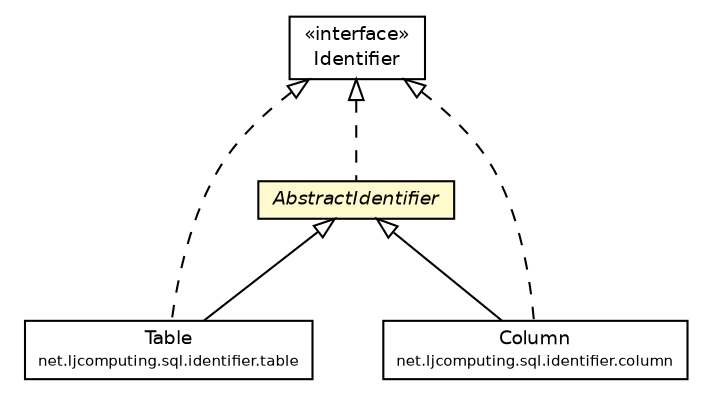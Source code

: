 #!/usr/local/bin/dot
#
# Class diagram 
# Generated by UMLGraph version R5_6 (http://www.umlgraph.org/)
#

digraph G {
	edge [fontname="Helvetica",fontsize=10,labelfontname="Helvetica",labelfontsize=10];
	node [fontname="Helvetica",fontsize=10,shape=plaintext];
	nodesep=0.25;
	ranksep=0.5;
	// net.ljcomputing.sql.identifier.table.Table
	c400 [label=<<table title="net.ljcomputing.sql.identifier.table.Table" border="0" cellborder="1" cellspacing="0" cellpadding="2" port="p" href="./table/Table.html">
		<tr><td><table border="0" cellspacing="0" cellpadding="1">
<tr><td align="center" balign="center"> Table </td></tr>
<tr><td align="center" balign="center"><font point-size="7.0"> net.ljcomputing.sql.identifier.table </font></td></tr>
		</table></td></tr>
		</table>>, URL="./table/Table.html", fontname="Helvetica", fontcolor="black", fontsize=9.0];
	// net.ljcomputing.sql.identifier.AbstractIdentifier
	c401 [label=<<table title="net.ljcomputing.sql.identifier.AbstractIdentifier" border="0" cellborder="1" cellspacing="0" cellpadding="2" port="p" bgcolor="lemonChiffon" href="./AbstractIdentifier.html">
		<tr><td><table border="0" cellspacing="0" cellpadding="1">
<tr><td align="center" balign="center"><font face="Helvetica-Oblique"> AbstractIdentifier </font></td></tr>
		</table></td></tr>
		</table>>, URL="./AbstractIdentifier.html", fontname="Helvetica", fontcolor="black", fontsize=9.0];
	// net.ljcomputing.sql.identifier.Identifier
	c402 [label=<<table title="net.ljcomputing.sql.identifier.Identifier" border="0" cellborder="1" cellspacing="0" cellpadding="2" port="p" href="./Identifier.html">
		<tr><td><table border="0" cellspacing="0" cellpadding="1">
<tr><td align="center" balign="center"> &#171;interface&#187; </td></tr>
<tr><td align="center" balign="center"> Identifier </td></tr>
		</table></td></tr>
		</table>>, URL="./Identifier.html", fontname="Helvetica", fontcolor="black", fontsize=9.0];
	// net.ljcomputing.sql.identifier.column.Column
	c403 [label=<<table title="net.ljcomputing.sql.identifier.column.Column" border="0" cellborder="1" cellspacing="0" cellpadding="2" port="p" href="./column/Column.html">
		<tr><td><table border="0" cellspacing="0" cellpadding="1">
<tr><td align="center" balign="center"> Column </td></tr>
<tr><td align="center" balign="center"><font point-size="7.0"> net.ljcomputing.sql.identifier.column </font></td></tr>
		</table></td></tr>
		</table>>, URL="./column/Column.html", fontname="Helvetica", fontcolor="black", fontsize=9.0];
	//net.ljcomputing.sql.identifier.table.Table extends net.ljcomputing.sql.identifier.AbstractIdentifier
	c401:p -> c400:p [dir=back,arrowtail=empty];
	//net.ljcomputing.sql.identifier.table.Table implements net.ljcomputing.sql.identifier.Identifier
	c402:p -> c400:p [dir=back,arrowtail=empty,style=dashed];
	//net.ljcomputing.sql.identifier.AbstractIdentifier implements net.ljcomputing.sql.identifier.Identifier
	c402:p -> c401:p [dir=back,arrowtail=empty,style=dashed];
	//net.ljcomputing.sql.identifier.column.Column extends net.ljcomputing.sql.identifier.AbstractIdentifier
	c401:p -> c403:p [dir=back,arrowtail=empty];
	//net.ljcomputing.sql.identifier.column.Column implements net.ljcomputing.sql.identifier.Identifier
	c402:p -> c403:p [dir=back,arrowtail=empty,style=dashed];
}

